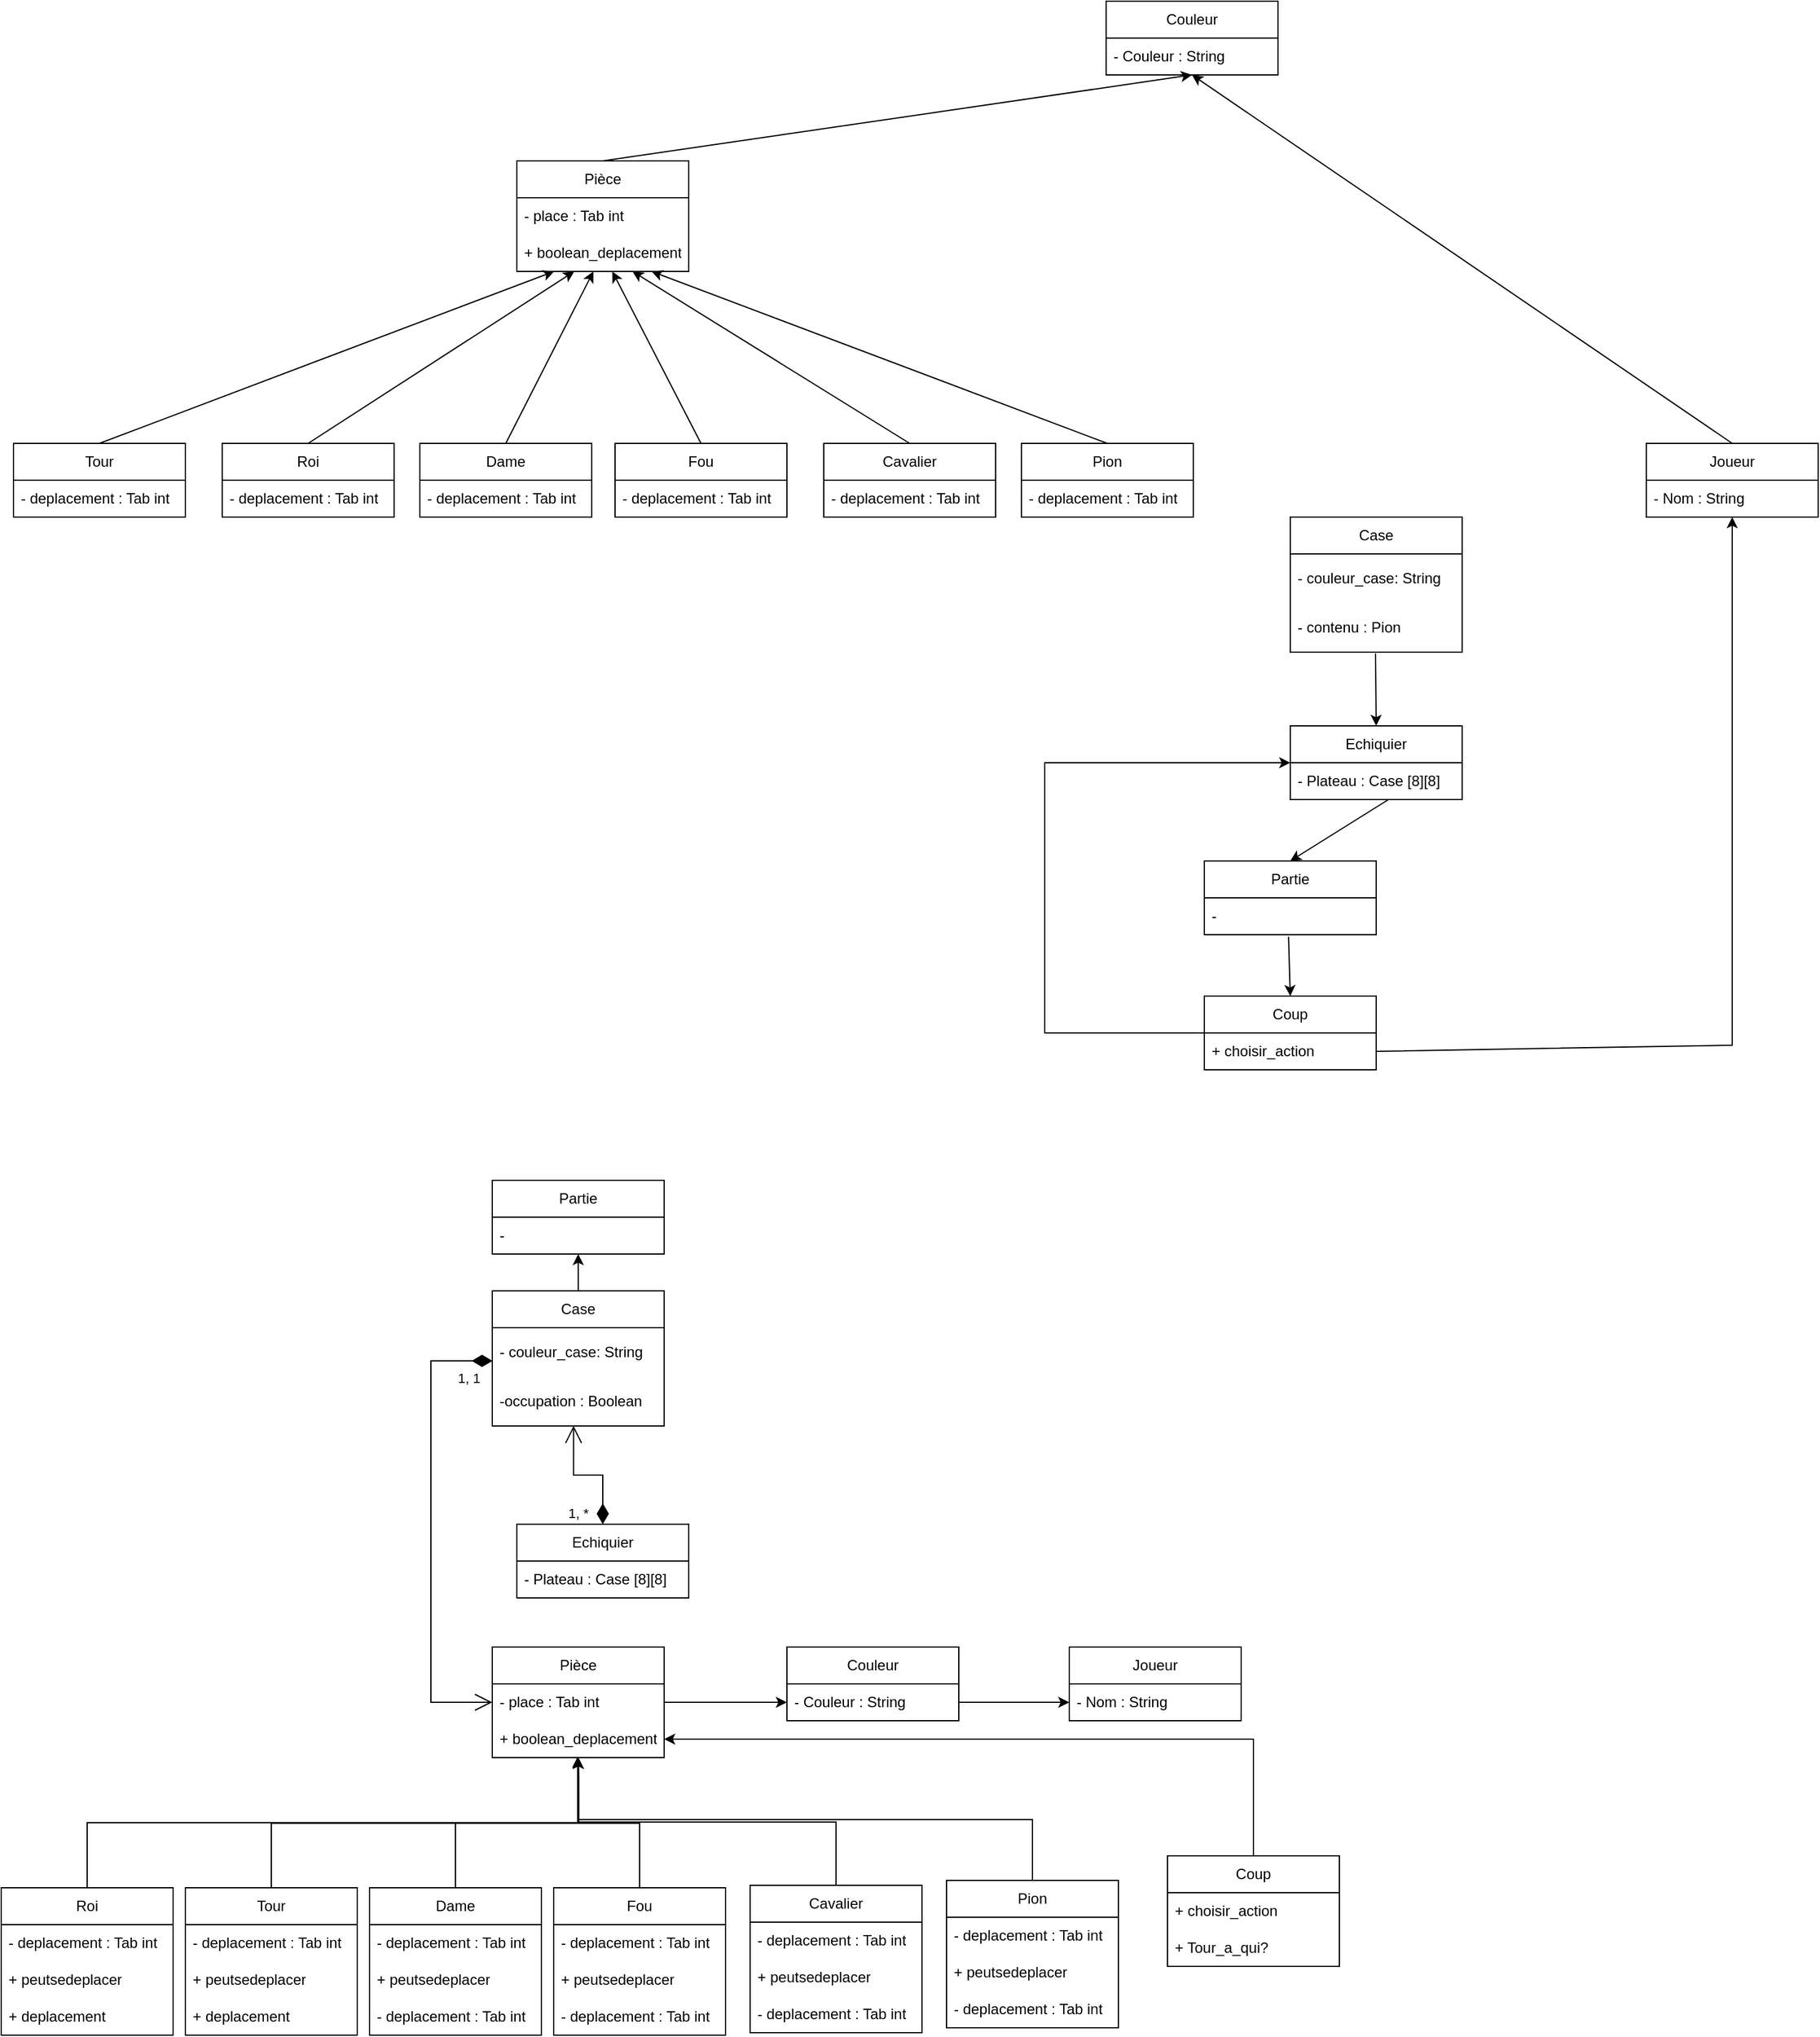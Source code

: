 <mxfile version="26.2.14">
  <diagram name="Page-1" id="sRfou3OoeG-b3gayTd13">
    <mxGraphModel dx="1147" dy="819" grid="1" gridSize="10" guides="1" tooltips="1" connect="1" arrows="1" fold="1" page="1" pageScale="1" pageWidth="827" pageHeight="1169" math="0" shadow="0">
      <root>
        <mxCell id="0" />
        <mxCell id="1" parent="0" />
        <mxCell id="uNADeWqpGI-RBYRrRzgx-1" value="Partie" style="swimlane;fontStyle=0;childLayout=stackLayout;horizontal=1;startSize=30;horizontalStack=0;resizeParent=1;resizeParentMax=0;resizeLast=0;collapsible=1;marginBottom=0;whiteSpace=wrap;html=1;" parent="1" vertex="1">
          <mxGeometry x="1010" y="800" width="140" height="60" as="geometry" />
        </mxCell>
        <mxCell id="uNADeWqpGI-RBYRrRzgx-2" value="-" style="text;strokeColor=none;fillColor=none;align=left;verticalAlign=middle;spacingLeft=4;spacingRight=4;overflow=hidden;points=[[0,0.5],[1,0.5]];portConstraint=eastwest;rotatable=0;whiteSpace=wrap;html=1;" parent="uNADeWqpGI-RBYRrRzgx-1" vertex="1">
          <mxGeometry y="30" width="140" height="30" as="geometry" />
        </mxCell>
        <mxCell id="THYFo9BnQNtCBT56ciCu-2" value="Joueur" style="swimlane;fontStyle=0;childLayout=stackLayout;horizontal=1;startSize=30;horizontalStack=0;resizeParent=1;resizeParentMax=0;resizeLast=0;collapsible=1;marginBottom=0;whiteSpace=wrap;html=1;" parent="1" vertex="1">
          <mxGeometry x="1370" y="460" width="140" height="60" as="geometry" />
        </mxCell>
        <mxCell id="THYFo9BnQNtCBT56ciCu-3" value="- Nom : String" style="text;strokeColor=none;fillColor=none;align=left;verticalAlign=middle;spacingLeft=4;spacingRight=4;overflow=hidden;points=[[0,0.5],[1,0.5]];portConstraint=eastwest;rotatable=0;whiteSpace=wrap;html=1;" parent="THYFo9BnQNtCBT56ciCu-2" vertex="1">
          <mxGeometry y="30" width="140" height="30" as="geometry" />
        </mxCell>
        <mxCell id="THYFo9BnQNtCBT56ciCu-7" value="&lt;div&gt;Echiquier&lt;/div&gt;" style="swimlane;fontStyle=0;childLayout=stackLayout;horizontal=1;startSize=30;horizontalStack=0;resizeParent=1;resizeParentMax=0;resizeLast=0;collapsible=1;marginBottom=0;whiteSpace=wrap;html=1;" parent="1" vertex="1">
          <mxGeometry x="1080" y="690" width="140" height="60" as="geometry" />
        </mxCell>
        <mxCell id="THYFo9BnQNtCBT56ciCu-8" value="- Plateau : Case [8][8]" style="text;strokeColor=none;fillColor=none;align=left;verticalAlign=middle;spacingLeft=4;spacingRight=4;overflow=hidden;points=[[0,0.5],[1,0.5]];portConstraint=eastwest;rotatable=0;whiteSpace=wrap;html=1;" parent="THYFo9BnQNtCBT56ciCu-7" vertex="1">
          <mxGeometry y="30" width="140" height="30" as="geometry" />
        </mxCell>
        <mxCell id="uNADeWqpGI-RBYRrRzgx-5" value="Couleur" style="swimlane;fontStyle=0;childLayout=stackLayout;horizontal=1;startSize=30;horizontalStack=0;resizeParent=1;resizeParentMax=0;resizeLast=0;collapsible=1;marginBottom=0;whiteSpace=wrap;html=1;" parent="1" vertex="1">
          <mxGeometry x="930" y="100" width="140" height="60" as="geometry" />
        </mxCell>
        <mxCell id="uNADeWqpGI-RBYRrRzgx-6" value="- Couleur : String" style="text;strokeColor=none;fillColor=none;align=left;verticalAlign=middle;spacingLeft=4;spacingRight=4;overflow=hidden;points=[[0,0.5],[1,0.5]];portConstraint=eastwest;rotatable=0;whiteSpace=wrap;html=1;" parent="uNADeWqpGI-RBYRrRzgx-5" vertex="1">
          <mxGeometry y="30" width="140" height="30" as="geometry" />
        </mxCell>
        <mxCell id="uNADeWqpGI-RBYRrRzgx-7" value="Pion" style="swimlane;fontStyle=0;childLayout=stackLayout;horizontal=1;startSize=30;horizontalStack=0;resizeParent=1;resizeParentMax=0;resizeLast=0;collapsible=1;marginBottom=0;whiteSpace=wrap;html=1;" parent="1" vertex="1">
          <mxGeometry x="861" y="460" width="140" height="60" as="geometry" />
        </mxCell>
        <mxCell id="uNADeWqpGI-RBYRrRzgx-8" value="- deplacement : Tab int" style="text;strokeColor=none;fillColor=none;align=left;verticalAlign=middle;spacingLeft=4;spacingRight=4;overflow=hidden;points=[[0,0.5],[1,0.5]];portConstraint=eastwest;rotatable=0;whiteSpace=wrap;html=1;" parent="uNADeWqpGI-RBYRrRzgx-7" vertex="1">
          <mxGeometry y="30" width="140" height="30" as="geometry" />
        </mxCell>
        <mxCell id="uNADeWqpGI-RBYRrRzgx-9" value="Tour" style="swimlane;fontStyle=0;childLayout=stackLayout;horizontal=1;startSize=30;horizontalStack=0;resizeParent=1;resizeParentMax=0;resizeLast=0;collapsible=1;marginBottom=0;whiteSpace=wrap;html=1;" parent="1" vertex="1">
          <mxGeometry x="40" y="460" width="140" height="60" as="geometry">
            <mxRectangle x="40" y="460" width="60" height="30" as="alternateBounds" />
          </mxGeometry>
        </mxCell>
        <mxCell id="uNADeWqpGI-RBYRrRzgx-10" value="- deplacement : Tab int" style="text;strokeColor=none;fillColor=none;align=left;verticalAlign=middle;spacingLeft=4;spacingRight=4;overflow=hidden;points=[[0,0.5],[1,0.5]];portConstraint=eastwest;rotatable=0;whiteSpace=wrap;html=1;" parent="uNADeWqpGI-RBYRrRzgx-9" vertex="1">
          <mxGeometry y="30" width="140" height="30" as="geometry" />
        </mxCell>
        <mxCell id="THYFo9BnQNtCBT56ciCu-11" value="&lt;div&gt;Coup&lt;/div&gt;" style="swimlane;fontStyle=0;childLayout=stackLayout;horizontal=1;startSize=30;horizontalStack=0;resizeParent=1;resizeParentMax=0;resizeLast=0;collapsible=1;marginBottom=0;whiteSpace=wrap;html=1;" parent="1" vertex="1">
          <mxGeometry x="1010" y="910" width="140" height="60" as="geometry" />
        </mxCell>
        <mxCell id="uNADeWqpGI-RBYRrRzgx-44" value="+ choisir_action" style="text;strokeColor=none;fillColor=none;align=left;verticalAlign=middle;spacingLeft=4;spacingRight=4;overflow=hidden;points=[[0,0.5],[1,0.5]];portConstraint=eastwest;rotatable=0;whiteSpace=wrap;html=1;" parent="THYFo9BnQNtCBT56ciCu-11" vertex="1">
          <mxGeometry y="30" width="140" height="30" as="geometry" />
        </mxCell>
        <mxCell id="uNADeWqpGI-RBYRrRzgx-13" value="Fou" style="swimlane;fontStyle=0;childLayout=stackLayout;horizontal=1;startSize=30;horizontalStack=0;resizeParent=1;resizeParentMax=0;resizeLast=0;collapsible=1;marginBottom=0;whiteSpace=wrap;html=1;" parent="1" vertex="1">
          <mxGeometry x="530" y="460" width="140" height="60" as="geometry" />
        </mxCell>
        <mxCell id="uNADeWqpGI-RBYRrRzgx-14" value="- deplacement : Tab int" style="text;strokeColor=none;fillColor=none;align=left;verticalAlign=middle;spacingLeft=4;spacingRight=4;overflow=hidden;points=[[0,0.5],[1,0.5]];portConstraint=eastwest;rotatable=0;whiteSpace=wrap;html=1;" parent="uNADeWqpGI-RBYRrRzgx-13" vertex="1">
          <mxGeometry y="30" width="140" height="30" as="geometry" />
        </mxCell>
        <mxCell id="uNADeWqpGI-RBYRrRzgx-15" value="Roi" style="swimlane;fontStyle=0;childLayout=stackLayout;horizontal=1;startSize=30;horizontalStack=0;resizeParent=1;resizeParentMax=0;resizeLast=0;collapsible=1;marginBottom=0;whiteSpace=wrap;html=1;" parent="1" vertex="1">
          <mxGeometry x="210" y="460" width="140" height="60" as="geometry" />
        </mxCell>
        <mxCell id="uNADeWqpGI-RBYRrRzgx-16" value="- deplacement : Tab int" style="text;strokeColor=none;fillColor=none;align=left;verticalAlign=middle;spacingLeft=4;spacingRight=4;overflow=hidden;points=[[0,0.5],[1,0.5]];portConstraint=eastwest;rotatable=0;whiteSpace=wrap;html=1;" parent="uNADeWqpGI-RBYRrRzgx-15" vertex="1">
          <mxGeometry y="30" width="140" height="30" as="geometry" />
        </mxCell>
        <mxCell id="uNADeWqpGI-RBYRrRzgx-17" value="Cavalier" style="swimlane;fontStyle=0;childLayout=stackLayout;horizontal=1;startSize=30;horizontalStack=0;resizeParent=1;resizeParentMax=0;resizeLast=0;collapsible=1;marginBottom=0;whiteSpace=wrap;html=1;" parent="1" vertex="1">
          <mxGeometry x="700" y="460" width="140" height="60" as="geometry" />
        </mxCell>
        <mxCell id="uNADeWqpGI-RBYRrRzgx-18" value="- deplacement : Tab int" style="text;strokeColor=none;fillColor=none;align=left;verticalAlign=middle;spacingLeft=4;spacingRight=4;overflow=hidden;points=[[0,0.5],[1,0.5]];portConstraint=eastwest;rotatable=0;whiteSpace=wrap;html=1;" parent="uNADeWqpGI-RBYRrRzgx-17" vertex="1">
          <mxGeometry y="30" width="140" height="30" as="geometry" />
        </mxCell>
        <mxCell id="uNADeWqpGI-RBYRrRzgx-19" value="Pièce" style="swimlane;fontStyle=0;childLayout=stackLayout;horizontal=1;startSize=30;horizontalStack=0;resizeParent=1;resizeParentMax=0;resizeLast=0;collapsible=1;marginBottom=0;whiteSpace=wrap;html=1;" parent="1" vertex="1">
          <mxGeometry x="450" y="230" width="140" height="90" as="geometry" />
        </mxCell>
        <mxCell id="uNADeWqpGI-RBYRrRzgx-20" value="- place : Tab int" style="text;strokeColor=none;fillColor=none;align=left;verticalAlign=middle;spacingLeft=4;spacingRight=4;overflow=hidden;points=[[0,0.5],[1,0.5]];portConstraint=eastwest;rotatable=0;whiteSpace=wrap;html=1;" parent="uNADeWqpGI-RBYRrRzgx-19" vertex="1">
          <mxGeometry y="30" width="140" height="30" as="geometry" />
        </mxCell>
        <mxCell id="uNADeWqpGI-RBYRrRzgx-37" value="+ boolean_deplacement" style="text;strokeColor=none;fillColor=none;align=left;verticalAlign=middle;spacingLeft=4;spacingRight=4;overflow=hidden;points=[[0,0.5],[1,0.5]];portConstraint=eastwest;rotatable=0;whiteSpace=wrap;html=1;" parent="uNADeWqpGI-RBYRrRzgx-19" vertex="1">
          <mxGeometry y="60" width="140" height="30" as="geometry" />
        </mxCell>
        <mxCell id="uNADeWqpGI-RBYRrRzgx-21" value="Dame" style="swimlane;fontStyle=0;childLayout=stackLayout;horizontal=1;startSize=30;horizontalStack=0;resizeParent=1;resizeParentMax=0;resizeLast=0;collapsible=1;marginBottom=0;whiteSpace=wrap;html=1;" parent="1" vertex="1">
          <mxGeometry x="371" y="460" width="140" height="60" as="geometry" />
        </mxCell>
        <mxCell id="uNADeWqpGI-RBYRrRzgx-22" value="- deplacement : Tab int" style="text;strokeColor=none;fillColor=none;align=left;verticalAlign=middle;spacingLeft=4;spacingRight=4;overflow=hidden;points=[[0,0.5],[1,0.5]];portConstraint=eastwest;rotatable=0;whiteSpace=wrap;html=1;" parent="uNADeWqpGI-RBYRrRzgx-21" vertex="1">
          <mxGeometry y="30" width="140" height="30" as="geometry" />
        </mxCell>
        <mxCell id="uNADeWqpGI-RBYRrRzgx-23" value="" style="endArrow=classic;html=1;rounded=0;exitX=0.5;exitY=0;exitDx=0;exitDy=0;" parent="1" target="uNADeWqpGI-RBYRrRzgx-37" edge="1" source="uNADeWqpGI-RBYRrRzgx-9">
          <mxGeometry width="50" height="50" relative="1" as="geometry">
            <mxPoint x="520" y="320" as="sourcePoint" />
            <mxPoint x="130" y="360" as="targetPoint" />
          </mxGeometry>
        </mxCell>
        <mxCell id="THYFo9BnQNtCBT56ciCu-18" value="" style="endArrow=classic;html=1;rounded=0;exitX=0.5;exitY=0;exitDx=0;exitDy=0;" parent="1" target="uNADeWqpGI-RBYRrRzgx-37" edge="1" source="uNADeWqpGI-RBYRrRzgx-21">
          <mxGeometry width="50" height="50" relative="1" as="geometry">
            <mxPoint x="520" y="320" as="sourcePoint" />
            <mxPoint x="460" y="340" as="targetPoint" />
          </mxGeometry>
        </mxCell>
        <mxCell id="uNADeWqpGI-RBYRrRzgx-24" value="" style="endArrow=classic;html=1;rounded=0;exitX=0.5;exitY=0;exitDx=0;exitDy=0;" parent="1" target="uNADeWqpGI-RBYRrRzgx-37" edge="1" source="uNADeWqpGI-RBYRrRzgx-15">
          <mxGeometry width="50" height="50" relative="1" as="geometry">
            <mxPoint x="520" y="320" as="sourcePoint" />
            <mxPoint x="370" y="340" as="targetPoint" />
          </mxGeometry>
        </mxCell>
        <mxCell id="uNADeWqpGI-RBYRrRzgx-25" value="" style="endArrow=classic;html=1;rounded=0;exitX=0.5;exitY=0;exitDx=0;exitDy=0;" parent="1" target="uNADeWqpGI-RBYRrRzgx-37" edge="1" source="uNADeWqpGI-RBYRrRzgx-7">
          <mxGeometry width="50" height="50" relative="1" as="geometry">
            <mxPoint x="900" y="390" as="sourcePoint" />
            <mxPoint x="800" y="380" as="targetPoint" />
          </mxGeometry>
        </mxCell>
        <mxCell id="THYFo9BnQNtCBT56ciCu-19" value="" style="endArrow=classic;html=1;rounded=0;exitX=0.5;exitY=0;exitDx=0;exitDy=0;" parent="1" target="uNADeWqpGI-RBYRrRzgx-37" edge="1" source="uNADeWqpGI-RBYRrRzgx-13">
          <mxGeometry width="50" height="50" relative="1" as="geometry">
            <mxPoint x="530" y="420" as="sourcePoint" />
            <mxPoint x="540" y="380" as="targetPoint" />
          </mxGeometry>
        </mxCell>
        <mxCell id="uNADeWqpGI-RBYRrRzgx-26" value="" style="endArrow=classic;html=1;rounded=0;exitX=0.5;exitY=0;exitDx=0;exitDy=0;" parent="1" target="uNADeWqpGI-RBYRrRzgx-37" edge="1" source="uNADeWqpGI-RBYRrRzgx-17">
          <mxGeometry width="50" height="50" relative="1" as="geometry">
            <mxPoint x="650" y="420" as="sourcePoint" />
            <mxPoint x="640" y="380" as="targetPoint" />
          </mxGeometry>
        </mxCell>
        <mxCell id="uNADeWqpGI-RBYRrRzgx-28" value="" style="endArrow=classic;html=1;rounded=0;exitX=0.5;exitY=0;exitDx=0;exitDy=0;entryX=0.5;entryY=1;entryDx=0;entryDy=0;" parent="1" target="uNADeWqpGI-RBYRrRzgx-5" edge="1" source="uNADeWqpGI-RBYRrRzgx-19">
          <mxGeometry width="50" height="50" relative="1" as="geometry">
            <mxPoint x="1000" y="160" as="sourcePoint" />
            <mxPoint x="690" y="140" as="targetPoint" />
          </mxGeometry>
        </mxCell>
        <mxCell id="uNADeWqpGI-RBYRrRzgx-29" value="" style="endArrow=classic;html=1;rounded=0;exitX=0.5;exitY=0;exitDx=0;exitDy=0;" parent="1" edge="1" source="THYFo9BnQNtCBT56ciCu-2">
          <mxGeometry width="50" height="50" relative="1" as="geometry">
            <mxPoint x="1000" y="280" as="sourcePoint" />
            <mxPoint x="1000" y="160" as="targetPoint" />
          </mxGeometry>
        </mxCell>
        <mxCell id="uNADeWqpGI-RBYRrRzgx-30" value="Case" style="swimlane;fontStyle=0;childLayout=stackLayout;horizontal=1;startSize=30;horizontalStack=0;resizeParent=1;resizeParentMax=0;resizeLast=0;collapsible=1;marginBottom=0;whiteSpace=wrap;html=1;" parent="1" vertex="1">
          <mxGeometry x="1080" y="520" width="140" height="110" as="geometry" />
        </mxCell>
        <mxCell id="uNADeWqpGI-RBYRrRzgx-31" value="- couleur_case: String" style="text;strokeColor=none;fillColor=none;align=left;verticalAlign=middle;spacingLeft=4;spacingRight=4;overflow=hidden;points=[[0,0.5],[1,0.5]];portConstraint=eastwest;rotatable=0;whiteSpace=wrap;html=1;" parent="uNADeWqpGI-RBYRrRzgx-30" vertex="1">
          <mxGeometry y="30" width="140" height="40" as="geometry" />
        </mxCell>
        <mxCell id="uNADeWqpGI-RBYRrRzgx-34" value="- contenu : Pion" style="text;strokeColor=none;fillColor=none;align=left;verticalAlign=middle;spacingLeft=4;spacingRight=4;overflow=hidden;points=[[0,0.5],[1,0.5]];portConstraint=eastwest;rotatable=0;whiteSpace=wrap;html=1;" parent="uNADeWqpGI-RBYRrRzgx-30" vertex="1">
          <mxGeometry y="70" width="140" height="40" as="geometry" />
        </mxCell>
        <mxCell id="uNADeWqpGI-RBYRrRzgx-35" value="" style="endArrow=classic;html=1;rounded=0;entryX=0.5;entryY=0;entryDx=0;entryDy=0;exitX=0.496;exitY=1.029;exitDx=0;exitDy=0;exitPerimeter=0;" parent="1" source="uNADeWqpGI-RBYRrRzgx-34" target="THYFo9BnQNtCBT56ciCu-7" edge="1">
          <mxGeometry width="50" height="50" relative="1" as="geometry">
            <mxPoint x="970" y="500" as="sourcePoint" />
            <mxPoint x="1020" y="450" as="targetPoint" />
          </mxGeometry>
        </mxCell>
        <mxCell id="uNADeWqpGI-RBYRrRzgx-38" value="" style="endArrow=classic;html=1;rounded=0;entryX=0.5;entryY=0;entryDx=0;entryDy=0;" parent="1" target="uNADeWqpGI-RBYRrRzgx-1" edge="1">
          <mxGeometry width="50" height="50" relative="1" as="geometry">
            <mxPoint x="1160" y="750" as="sourcePoint" />
            <mxPoint x="1000" y="800" as="targetPoint" />
          </mxGeometry>
        </mxCell>
        <mxCell id="uNADeWqpGI-RBYRrRzgx-39" value="" style="endArrow=classic;html=1;rounded=0;entryX=0.5;entryY=0;entryDx=0;entryDy=0;exitX=0.49;exitY=1.056;exitDx=0;exitDy=0;exitPerimeter=0;" parent="1" source="uNADeWqpGI-RBYRrRzgx-2" target="THYFo9BnQNtCBT56ciCu-11" edge="1">
          <mxGeometry width="50" height="50" relative="1" as="geometry">
            <mxPoint x="960" y="880" as="sourcePoint" />
            <mxPoint x="690" y="870" as="targetPoint" />
          </mxGeometry>
        </mxCell>
        <mxCell id="uNADeWqpGI-RBYRrRzgx-40" value="" style="endArrow=classic;html=1;rounded=0;exitX=1;exitY=0.5;exitDx=0;exitDy=0;" parent="1" target="THYFo9BnQNtCBT56ciCu-3" edge="1" source="uNADeWqpGI-RBYRrRzgx-44">
          <mxGeometry width="50" height="50" relative="1" as="geometry">
            <mxPoint x="1440" y="520" as="sourcePoint" />
            <mxPoint x="1550" y="820" as="targetPoint" />
            <Array as="points">
              <mxPoint x="1440" y="950" />
            </Array>
          </mxGeometry>
        </mxCell>
        <mxCell id="uNADeWqpGI-RBYRrRzgx-42" value="" style="endArrow=classic;html=1;rounded=0;entryX=0;entryY=0.5;entryDx=0;entryDy=0;exitX=0;exitY=0.5;exitDx=0;exitDy=0;" parent="1" source="THYFo9BnQNtCBT56ciCu-11" target="THYFo9BnQNtCBT56ciCu-7" edge="1">
          <mxGeometry width="50" height="50" relative="1" as="geometry">
            <mxPoint x="820" y="640" as="sourcePoint" />
            <mxPoint x="870" y="590" as="targetPoint" />
            <Array as="points">
              <mxPoint x="880" y="940" />
              <mxPoint x="880" y="720" />
            </Array>
          </mxGeometry>
        </mxCell>
        <mxCell id="uNADeWqpGI-RBYRrRzgx-45" value="Partie" style="swimlane;fontStyle=0;childLayout=stackLayout;horizontal=1;startSize=30;horizontalStack=0;resizeParent=1;resizeParentMax=0;resizeLast=0;collapsible=1;marginBottom=0;whiteSpace=wrap;html=1;" parent="1" vertex="1">
          <mxGeometry x="430" y="1060" width="140" height="60" as="geometry">
            <mxRectangle x="430" y="1090" width="70" height="30" as="alternateBounds" />
          </mxGeometry>
        </mxCell>
        <mxCell id="uNADeWqpGI-RBYRrRzgx-46" value="-" style="text;strokeColor=none;fillColor=none;align=left;verticalAlign=middle;spacingLeft=4;spacingRight=4;overflow=hidden;points=[[0,0.5],[1,0.5]];portConstraint=eastwest;rotatable=0;whiteSpace=wrap;html=1;" parent="uNADeWqpGI-RBYRrRzgx-45" vertex="1">
          <mxGeometry y="30" width="140" height="30" as="geometry" />
        </mxCell>
        <mxCell id="CUG4OZb4yTPgz_jlSPcF-22" style="edgeStyle=orthogonalEdgeStyle;rounded=0;orthogonalLoop=1;jettySize=auto;html=1;exitX=1;exitY=0.5;exitDx=0;exitDy=0;entryX=0;entryY=0.5;entryDx=0;entryDy=0;" edge="1" parent="1" source="uNADeWqpGI-RBYRrRzgx-52" target="uNADeWqpGI-RBYRrRzgx-48">
          <mxGeometry relative="1" as="geometry">
            <mxPoint x="860" y="1380" as="targetPoint" />
          </mxGeometry>
        </mxCell>
        <mxCell id="uNADeWqpGI-RBYRrRzgx-47" value="Joueur" style="swimlane;fontStyle=0;childLayout=stackLayout;horizontal=1;startSize=30;horizontalStack=0;resizeParent=1;resizeParentMax=0;resizeLast=0;collapsible=1;marginBottom=0;whiteSpace=wrap;html=1;" parent="1" vertex="1">
          <mxGeometry x="900" y="1440" width="140" height="60" as="geometry">
            <mxRectangle x="710" y="1530" width="80" height="30" as="alternateBounds" />
          </mxGeometry>
        </mxCell>
        <mxCell id="uNADeWqpGI-RBYRrRzgx-48" value="- Nom : String" style="text;strokeColor=none;fillColor=none;align=left;verticalAlign=middle;spacingLeft=4;spacingRight=4;overflow=hidden;points=[[0,0.5],[1,0.5]];portConstraint=eastwest;rotatable=0;whiteSpace=wrap;html=1;" parent="uNADeWqpGI-RBYRrRzgx-47" vertex="1">
          <mxGeometry y="30" width="140" height="30" as="geometry" />
        </mxCell>
        <mxCell id="uNADeWqpGI-RBYRrRzgx-49" value="&lt;div&gt;Echiquier&lt;/div&gt;" style="swimlane;fontStyle=0;childLayout=stackLayout;horizontal=1;startSize=30;horizontalStack=0;resizeParent=1;resizeParentMax=0;resizeLast=0;collapsible=1;marginBottom=0;whiteSpace=wrap;html=1;" parent="1" vertex="1">
          <mxGeometry x="450" y="1340" width="140" height="60" as="geometry">
            <mxRectangle x="430" y="1340" width="90" height="30" as="alternateBounds" />
          </mxGeometry>
        </mxCell>
        <mxCell id="uNADeWqpGI-RBYRrRzgx-50" value="- Plateau : Case [8][8]" style="text;strokeColor=none;fillColor=none;align=left;verticalAlign=middle;spacingLeft=4;spacingRight=4;overflow=hidden;points=[[0,0.5],[1,0.5]];portConstraint=eastwest;rotatable=0;whiteSpace=wrap;html=1;" parent="uNADeWqpGI-RBYRrRzgx-49" vertex="1">
          <mxGeometry y="30" width="140" height="30" as="geometry" />
        </mxCell>
        <mxCell id="uNADeWqpGI-RBYRrRzgx-51" value="Couleur" style="swimlane;fontStyle=0;childLayout=stackLayout;horizontal=1;startSize=30;horizontalStack=0;resizeParent=1;resizeParentMax=0;resizeLast=0;collapsible=1;marginBottom=0;whiteSpace=wrap;html=1;" parent="1" vertex="1">
          <mxGeometry x="670" y="1440" width="140" height="60" as="geometry">
            <mxRectangle x="710" y="1430" width="80" height="30" as="alternateBounds" />
          </mxGeometry>
        </mxCell>
        <mxCell id="uNADeWqpGI-RBYRrRzgx-52" value="- Couleur : String" style="text;strokeColor=none;fillColor=none;align=left;verticalAlign=middle;spacingLeft=4;spacingRight=4;overflow=hidden;points=[[0,0.5],[1,0.5]];portConstraint=eastwest;rotatable=0;whiteSpace=wrap;html=1;" parent="uNADeWqpGI-RBYRrRzgx-51" vertex="1">
          <mxGeometry y="30" width="140" height="30" as="geometry" />
        </mxCell>
        <mxCell id="CUG4OZb4yTPgz_jlSPcF-17" style="edgeStyle=orthogonalEdgeStyle;rounded=0;orthogonalLoop=1;jettySize=auto;html=1;exitX=0.5;exitY=0;exitDx=0;exitDy=0;" edge="1" parent="1" source="uNADeWqpGI-RBYRrRzgx-53">
          <mxGeometry relative="1" as="geometry">
            <mxPoint x="500" y="1530" as="targetPoint" />
          </mxGeometry>
        </mxCell>
        <mxCell id="uNADeWqpGI-RBYRrRzgx-53" value="Pion" style="swimlane;fontStyle=0;childLayout=stackLayout;horizontal=1;startSize=30;horizontalStack=0;resizeParent=1;resizeParentMax=0;resizeLast=0;collapsible=1;marginBottom=0;whiteSpace=wrap;html=1;" parent="1" vertex="1">
          <mxGeometry x="800" y="1630" width="140" height="120" as="geometry" />
        </mxCell>
        <mxCell id="uNADeWqpGI-RBYRrRzgx-54" value="- deplacement : Tab int" style="text;strokeColor=none;fillColor=none;align=left;verticalAlign=middle;spacingLeft=4;spacingRight=4;overflow=hidden;points=[[0,0.5],[1,0.5]];portConstraint=eastwest;rotatable=0;whiteSpace=wrap;html=1;" parent="uNADeWqpGI-RBYRrRzgx-53" vertex="1">
          <mxGeometry y="30" width="140" height="30" as="geometry" />
        </mxCell>
        <mxCell id="THYFo9BnQNtCBT56ciCu-38" value="+ peutsedeplacer" style="text;strokeColor=none;fillColor=none;align=left;verticalAlign=middle;spacingLeft=4;spacingRight=4;overflow=hidden;points=[[0,0.5],[1,0.5]];portConstraint=eastwest;rotatable=0;whiteSpace=wrap;html=1;" parent="uNADeWqpGI-RBYRrRzgx-53" vertex="1">
          <mxGeometry y="60" width="140" height="30" as="geometry" />
        </mxCell>
        <mxCell id="THYFo9BnQNtCBT56ciCu-46" value="- deplacement : Tab int" style="text;strokeColor=none;fillColor=none;align=left;verticalAlign=middle;spacingLeft=4;spacingRight=4;overflow=hidden;points=[[0,0.5],[1,0.5]];portConstraint=eastwest;rotatable=0;whiteSpace=wrap;html=1;" parent="uNADeWqpGI-RBYRrRzgx-53" vertex="1">
          <mxGeometry y="90" width="140" height="30" as="geometry" />
        </mxCell>
        <mxCell id="CUG4OZb4yTPgz_jlSPcF-23" style="edgeStyle=orthogonalEdgeStyle;rounded=0;orthogonalLoop=1;jettySize=auto;html=1;exitX=0.5;exitY=0;exitDx=0;exitDy=0;entryX=1;entryY=0.5;entryDx=0;entryDy=0;" edge="1" parent="1" source="uNADeWqpGI-RBYRrRzgx-57" target="uNADeWqpGI-RBYRrRzgx-67">
          <mxGeometry relative="1" as="geometry" />
        </mxCell>
        <mxCell id="uNADeWqpGI-RBYRrRzgx-57" value="&lt;div&gt;Coup&lt;/div&gt;" style="swimlane;fontStyle=0;childLayout=stackLayout;horizontal=1;startSize=30;horizontalStack=0;resizeParent=1;resizeParentMax=0;resizeLast=0;collapsible=1;marginBottom=0;whiteSpace=wrap;html=1;" parent="1" vertex="1">
          <mxGeometry x="980" y="1610" width="140" height="90" as="geometry">
            <mxRectangle x="430" y="1530" width="70" height="30" as="alternateBounds" />
          </mxGeometry>
        </mxCell>
        <mxCell id="uNADeWqpGI-RBYRrRzgx-58" value="+ choisir_action" style="text;strokeColor=none;fillColor=none;align=left;verticalAlign=middle;spacingLeft=4;spacingRight=4;overflow=hidden;points=[[0,0.5],[1,0.5]];portConstraint=eastwest;rotatable=0;whiteSpace=wrap;html=1;" parent="uNADeWqpGI-RBYRrRzgx-57" vertex="1">
          <mxGeometry y="30" width="140" height="30" as="geometry" />
        </mxCell>
        <mxCell id="uNADeWqpGI-RBYRrRzgx-105" value="+ Tour_a_qui?" style="text;strokeColor=none;fillColor=none;align=left;verticalAlign=middle;spacingLeft=4;spacingRight=4;overflow=hidden;points=[[0,0.5],[1,0.5]];portConstraint=eastwest;rotatable=0;whiteSpace=wrap;html=1;" parent="uNADeWqpGI-RBYRrRzgx-57" vertex="1">
          <mxGeometry y="60" width="140" height="30" as="geometry" />
        </mxCell>
        <mxCell id="CUG4OZb4yTPgz_jlSPcF-15" style="edgeStyle=orthogonalEdgeStyle;rounded=0;orthogonalLoop=1;jettySize=auto;html=1;exitX=0.5;exitY=0;exitDx=0;exitDy=0;" edge="1" parent="1" source="uNADeWqpGI-RBYRrRzgx-59">
          <mxGeometry relative="1" as="geometry">
            <mxPoint x="500" y="1530" as="targetPoint" />
          </mxGeometry>
        </mxCell>
        <mxCell id="uNADeWqpGI-RBYRrRzgx-59" value="Fou" style="swimlane;fontStyle=0;childLayout=stackLayout;horizontal=1;startSize=30;horizontalStack=0;resizeParent=1;resizeParentMax=0;resizeLast=0;collapsible=1;marginBottom=0;whiteSpace=wrap;html=1;" parent="1" vertex="1">
          <mxGeometry x="480" y="1636" width="140" height="120" as="geometry">
            <mxRectangle x="450" y="1790" width="60" height="30" as="alternateBounds" />
          </mxGeometry>
        </mxCell>
        <mxCell id="uNADeWqpGI-RBYRrRzgx-60" value="- deplacement : Tab int" style="text;strokeColor=none;fillColor=none;align=left;verticalAlign=middle;spacingLeft=4;spacingRight=4;overflow=hidden;points=[[0,0.5],[1,0.5]];portConstraint=eastwest;rotatable=0;whiteSpace=wrap;html=1;" parent="uNADeWqpGI-RBYRrRzgx-59" vertex="1">
          <mxGeometry y="30" width="140" height="30" as="geometry" />
        </mxCell>
        <mxCell id="THYFo9BnQNtCBT56ciCu-36" value="+ peutsedeplacer" style="text;strokeColor=none;fillColor=none;align=left;verticalAlign=middle;spacingLeft=4;spacingRight=4;overflow=hidden;points=[[0,0.5],[1,0.5]];portConstraint=eastwest;rotatable=0;whiteSpace=wrap;html=1;" parent="uNADeWqpGI-RBYRrRzgx-59" vertex="1">
          <mxGeometry y="60" width="140" height="30" as="geometry" />
        </mxCell>
        <mxCell id="THYFo9BnQNtCBT56ciCu-44" value="- deplacement : Tab int" style="text;strokeColor=none;fillColor=none;align=left;verticalAlign=middle;spacingLeft=4;spacingRight=4;overflow=hidden;points=[[0,0.5],[1,0.5]];portConstraint=eastwest;rotatable=0;whiteSpace=wrap;html=1;" parent="uNADeWqpGI-RBYRrRzgx-59" vertex="1">
          <mxGeometry y="90" width="140" height="30" as="geometry" />
        </mxCell>
        <mxCell id="CUG4OZb4yTPgz_jlSPcF-18" style="edgeStyle=orthogonalEdgeStyle;rounded=0;orthogonalLoop=1;jettySize=auto;html=1;exitX=0.5;exitY=0;exitDx=0;exitDy=0;" edge="1" parent="1" source="uNADeWqpGI-RBYRrRzgx-61">
          <mxGeometry relative="1" as="geometry">
            <mxPoint x="500" y="1530" as="targetPoint" />
          </mxGeometry>
        </mxCell>
        <mxCell id="uNADeWqpGI-RBYRrRzgx-61" value="Tour" style="swimlane;fontStyle=0;childLayout=stackLayout;horizontal=1;startSize=30;horizontalStack=0;resizeParent=1;resizeParentMax=0;resizeLast=0;collapsible=1;marginBottom=0;whiteSpace=wrap;html=1;" parent="1" vertex="1">
          <mxGeometry x="180" y="1636" width="140" height="120" as="geometry" />
        </mxCell>
        <mxCell id="uNADeWqpGI-RBYRrRzgx-62" value="- deplacement : Tab int" style="text;strokeColor=none;fillColor=none;align=left;verticalAlign=middle;spacingLeft=4;spacingRight=4;overflow=hidden;points=[[0,0.5],[1,0.5]];portConstraint=eastwest;rotatable=0;whiteSpace=wrap;html=1;" parent="uNADeWqpGI-RBYRrRzgx-61" vertex="1">
          <mxGeometry y="30" width="140" height="30" as="geometry" />
        </mxCell>
        <mxCell id="THYFo9BnQNtCBT56ciCu-34" value="+ peutsedeplacer" style="text;strokeColor=none;fillColor=none;align=left;verticalAlign=middle;spacingLeft=4;spacingRight=4;overflow=hidden;points=[[0,0.5],[1,0.5]];portConstraint=eastwest;rotatable=0;whiteSpace=wrap;html=1;" parent="uNADeWqpGI-RBYRrRzgx-61" vertex="1">
          <mxGeometry y="60" width="140" height="30" as="geometry" />
        </mxCell>
        <mxCell id="uNADeWqpGI-RBYRrRzgx-101" value="+ deplacement" style="text;strokeColor=none;fillColor=none;align=left;verticalAlign=middle;spacingLeft=4;spacingRight=4;overflow=hidden;points=[[0,0.5],[1,0.5]];portConstraint=eastwest;rotatable=0;whiteSpace=wrap;html=1;" parent="uNADeWqpGI-RBYRrRzgx-61" vertex="1">
          <mxGeometry y="90" width="140" height="30" as="geometry" />
        </mxCell>
        <mxCell id="uNADeWqpGI-RBYRrRzgx-65" value="Pièce" style="swimlane;fontStyle=0;childLayout=stackLayout;horizontal=1;startSize=30;horizontalStack=0;resizeParent=1;resizeParentMax=0;resizeLast=0;collapsible=1;marginBottom=0;whiteSpace=wrap;html=1;" parent="1" vertex="1">
          <mxGeometry x="430" y="1440" width="140" height="90" as="geometry">
            <mxRectangle x="430" y="1420" width="70" height="30" as="alternateBounds" />
          </mxGeometry>
        </mxCell>
        <mxCell id="uNADeWqpGI-RBYRrRzgx-66" value="- place : Tab int" style="text;strokeColor=none;fillColor=none;align=left;verticalAlign=middle;spacingLeft=4;spacingRight=4;overflow=hidden;points=[[0,0.5],[1,0.5]];portConstraint=eastwest;rotatable=0;whiteSpace=wrap;html=1;" parent="uNADeWqpGI-RBYRrRzgx-65" vertex="1">
          <mxGeometry y="30" width="140" height="30" as="geometry" />
        </mxCell>
        <mxCell id="uNADeWqpGI-RBYRrRzgx-67" value="+ boolean_deplacement" style="text;strokeColor=none;fillColor=none;align=left;verticalAlign=middle;spacingLeft=4;spacingRight=4;overflow=hidden;points=[[0,0.5],[1,0.5]];portConstraint=eastwest;rotatable=0;whiteSpace=wrap;html=1;" parent="uNADeWqpGI-RBYRrRzgx-65" vertex="1">
          <mxGeometry y="60" width="140" height="30" as="geometry" />
        </mxCell>
        <mxCell id="CUG4OZb4yTPgz_jlSPcF-14" style="edgeStyle=orthogonalEdgeStyle;rounded=0;orthogonalLoop=1;jettySize=auto;html=1;exitX=0.5;exitY=0;exitDx=0;exitDy=0;" edge="1" parent="1" source="uNADeWqpGI-RBYRrRzgx-68">
          <mxGeometry relative="1" as="geometry">
            <mxPoint x="500" y="1530" as="targetPoint" />
          </mxGeometry>
        </mxCell>
        <mxCell id="uNADeWqpGI-RBYRrRzgx-68" value="Dame" style="swimlane;fontStyle=0;childLayout=stackLayout;horizontal=1;startSize=30;horizontalStack=0;resizeParent=1;resizeParentMax=0;resizeLast=0;collapsible=1;marginBottom=0;whiteSpace=wrap;html=1;" parent="1" vertex="1">
          <mxGeometry x="330" y="1636" width="140" height="120" as="geometry" />
        </mxCell>
        <mxCell id="uNADeWqpGI-RBYRrRzgx-69" value="- deplacement : Tab int" style="text;strokeColor=none;fillColor=none;align=left;verticalAlign=middle;spacingLeft=4;spacingRight=4;overflow=hidden;points=[[0,0.5],[1,0.5]];portConstraint=eastwest;rotatable=0;whiteSpace=wrap;html=1;" parent="uNADeWqpGI-RBYRrRzgx-68" vertex="1">
          <mxGeometry y="30" width="140" height="30" as="geometry" />
        </mxCell>
        <mxCell id="THYFo9BnQNtCBT56ciCu-35" value="+ peutsedeplacer" style="text;strokeColor=none;fillColor=none;align=left;verticalAlign=middle;spacingLeft=4;spacingRight=4;overflow=hidden;points=[[0,0.5],[1,0.5]];portConstraint=eastwest;rotatable=0;whiteSpace=wrap;html=1;" parent="uNADeWqpGI-RBYRrRzgx-68" vertex="1">
          <mxGeometry y="60" width="140" height="30" as="geometry" />
        </mxCell>
        <mxCell id="THYFo9BnQNtCBT56ciCu-43" value="- deplacement : Tab int" style="text;strokeColor=none;fillColor=none;align=left;verticalAlign=middle;spacingLeft=4;spacingRight=4;overflow=hidden;points=[[0,0.5],[1,0.5]];portConstraint=eastwest;rotatable=0;whiteSpace=wrap;html=1;" parent="uNADeWqpGI-RBYRrRzgx-68" vertex="1">
          <mxGeometry y="90" width="140" height="30" as="geometry" />
        </mxCell>
        <mxCell id="uNADeWqpGI-RBYRrRzgx-76" value="" style="endArrow=classic;html=1;rounded=0;exitX=1;exitY=0.5;exitDx=0;exitDy=0;entryX=0;entryY=0.5;entryDx=0;entryDy=0;" parent="1" source="uNADeWqpGI-RBYRrRzgx-66" target="uNADeWqpGI-RBYRrRzgx-52" edge="1">
          <mxGeometry width="50" height="50" relative="1" as="geometry">
            <mxPoint x="690" y="1460" as="sourcePoint" />
            <mxPoint x="660" y="1540" as="targetPoint" />
          </mxGeometry>
        </mxCell>
        <mxCell id="uNADeWqpGI-RBYRrRzgx-88" value="" style="endArrow=classic;html=1;rounded=0;exitX=0.5;exitY=0;exitDx=0;exitDy=0;" parent="1" source="THYFo9BnQNtCBT56ciCu-29" target="uNADeWqpGI-RBYRrRzgx-46" edge="1">
          <mxGeometry width="50" height="50" relative="1" as="geometry">
            <mxPoint x="530" y="1140" as="sourcePoint" />
            <mxPoint x="500" y="1240" as="targetPoint" />
          </mxGeometry>
        </mxCell>
        <mxCell id="THYFo9BnQNtCBT56ciCu-29" value="Case" style="swimlane;fontStyle=0;childLayout=stackLayout;horizontal=1;startSize=30;horizontalStack=0;resizeParent=1;resizeParentMax=0;resizeLast=0;collapsible=1;marginBottom=0;whiteSpace=wrap;html=1;" parent="1" vertex="1">
          <mxGeometry x="430" y="1150" width="140" height="110" as="geometry">
            <mxRectangle x="430" y="1180" width="70" height="30" as="alternateBounds" />
          </mxGeometry>
        </mxCell>
        <mxCell id="THYFo9BnQNtCBT56ciCu-30" value="- couleur_case: String" style="text;strokeColor=none;fillColor=none;align=left;verticalAlign=middle;spacingLeft=4;spacingRight=4;overflow=hidden;points=[[0,0.5],[1,0.5]];portConstraint=eastwest;rotatable=0;whiteSpace=wrap;html=1;" parent="THYFo9BnQNtCBT56ciCu-29" vertex="1">
          <mxGeometry y="30" width="140" height="40" as="geometry" />
        </mxCell>
        <mxCell id="uNADeWqpGI-RBYRrRzgx-103" value="-occupation : Boolean" style="text;strokeColor=none;fillColor=none;align=left;verticalAlign=middle;spacingLeft=4;spacingRight=4;overflow=hidden;points=[[0,0.5],[1,0.5]];portConstraint=eastwest;rotatable=0;whiteSpace=wrap;html=1;" parent="THYFo9BnQNtCBT56ciCu-29" vertex="1">
          <mxGeometry y="70" width="140" height="40" as="geometry" />
        </mxCell>
        <mxCell id="CUG4OZb4yTPgz_jlSPcF-16" style="edgeStyle=orthogonalEdgeStyle;rounded=0;orthogonalLoop=1;jettySize=auto;html=1;exitX=0.5;exitY=0;exitDx=0;exitDy=0;" edge="1" parent="1" source="uNADeWqpGI-RBYRrRzgx-63">
          <mxGeometry relative="1" as="geometry">
            <mxPoint x="500" y="1530" as="targetPoint" />
          </mxGeometry>
        </mxCell>
        <mxCell id="uNADeWqpGI-RBYRrRzgx-63" value="Cavalier" style="swimlane;fontStyle=0;childLayout=stackLayout;horizontal=1;startSize=30;horizontalStack=0;resizeParent=1;resizeParentMax=0;resizeLast=0;collapsible=1;marginBottom=0;whiteSpace=wrap;html=1;" parent="1" vertex="1">
          <mxGeometry x="640" y="1634" width="140" height="120" as="geometry" />
        </mxCell>
        <mxCell id="uNADeWqpGI-RBYRrRzgx-64" value="- deplacement : Tab int" style="text;strokeColor=none;fillColor=none;align=left;verticalAlign=middle;spacingLeft=4;spacingRight=4;overflow=hidden;points=[[0,0.5],[1,0.5]];portConstraint=eastwest;rotatable=0;whiteSpace=wrap;html=1;" parent="uNADeWqpGI-RBYRrRzgx-63" vertex="1">
          <mxGeometry y="30" width="140" height="30" as="geometry" />
        </mxCell>
        <mxCell id="THYFo9BnQNtCBT56ciCu-37" value="+ peutsedeplacer" style="text;strokeColor=none;fillColor=none;align=left;verticalAlign=middle;spacingLeft=4;spacingRight=4;overflow=hidden;points=[[0,0.5],[1,0.5]];portConstraint=eastwest;rotatable=0;whiteSpace=wrap;html=1;" parent="uNADeWqpGI-RBYRrRzgx-63" vertex="1">
          <mxGeometry y="60" width="140" height="30" as="geometry" />
        </mxCell>
        <mxCell id="THYFo9BnQNtCBT56ciCu-45" value="- deplacement : Tab int" style="text;strokeColor=none;fillColor=none;align=left;verticalAlign=middle;spacingLeft=4;spacingRight=4;overflow=hidden;points=[[0,0.5],[1,0.5]];portConstraint=eastwest;rotatable=0;whiteSpace=wrap;html=1;" parent="uNADeWqpGI-RBYRrRzgx-63" vertex="1">
          <mxGeometry y="90" width="140" height="30" as="geometry" />
        </mxCell>
        <mxCell id="CUG4OZb4yTPgz_jlSPcF-11" style="edgeStyle=orthogonalEdgeStyle;rounded=0;orthogonalLoop=1;jettySize=auto;html=1;exitX=0.5;exitY=0;exitDx=0;exitDy=0;entryX=0.497;entryY=0.972;entryDx=0;entryDy=0;entryPerimeter=0;" edge="1" parent="1" source="uNADeWqpGI-RBYRrRzgx-98" target="uNADeWqpGI-RBYRrRzgx-67">
          <mxGeometry relative="1" as="geometry">
            <mxPoint x="500" y="1540" as="targetPoint" />
          </mxGeometry>
        </mxCell>
        <mxCell id="uNADeWqpGI-RBYRrRzgx-98" value="Roi" style="swimlane;fontStyle=0;childLayout=stackLayout;horizontal=1;startSize=30;horizontalStack=0;resizeParent=1;resizeParentMax=0;resizeLast=0;collapsible=1;marginBottom=0;whiteSpace=wrap;html=1;" parent="1" vertex="1">
          <mxGeometry x="30" y="1636" width="140" height="120" as="geometry">
            <mxRectangle x="200" y="1660" width="60" height="30" as="alternateBounds" />
          </mxGeometry>
        </mxCell>
        <mxCell id="uNADeWqpGI-RBYRrRzgx-99" value="- deplacement : Tab int" style="text;strokeColor=none;fillColor=none;align=left;verticalAlign=middle;spacingLeft=4;spacingRight=4;overflow=hidden;points=[[0,0.5],[1,0.5]];portConstraint=eastwest;rotatable=0;whiteSpace=wrap;html=1;" parent="uNADeWqpGI-RBYRrRzgx-98" vertex="1">
          <mxGeometry y="30" width="140" height="30" as="geometry" />
        </mxCell>
        <mxCell id="uNADeWqpGI-RBYRrRzgx-100" value="+ peutsedeplacer" style="text;strokeColor=none;fillColor=none;align=left;verticalAlign=middle;spacingLeft=4;spacingRight=4;overflow=hidden;points=[[0,0.5],[1,0.5]];portConstraint=eastwest;rotatable=0;whiteSpace=wrap;html=1;" parent="uNADeWqpGI-RBYRrRzgx-98" vertex="1">
          <mxGeometry y="60" width="140" height="30" as="geometry" />
        </mxCell>
        <mxCell id="THYFo9BnQNtCBT56ciCu-47" value="+ deplacement" style="text;strokeColor=none;fillColor=none;align=left;verticalAlign=middle;spacingLeft=4;spacingRight=4;overflow=hidden;points=[[0,0.5],[1,0.5]];portConstraint=eastwest;rotatable=0;whiteSpace=wrap;html=1;" parent="uNADeWqpGI-RBYRrRzgx-98" vertex="1">
          <mxGeometry y="90" width="140" height="30" as="geometry" />
        </mxCell>
        <mxCell id="CUG4OZb4yTPgz_jlSPcF-1" value="1, *" style="endArrow=open;html=1;endSize=12;startArrow=diamondThin;startSize=14;startFill=1;edgeStyle=orthogonalEdgeStyle;align=left;verticalAlign=bottom;rounded=0;entryX=0.473;entryY=0.996;entryDx=0;entryDy=0;entryPerimeter=0;exitX=0.5;exitY=0;exitDx=0;exitDy=0;" edge="1" parent="1" source="uNADeWqpGI-RBYRrRzgx-49" target="uNADeWqpGI-RBYRrRzgx-103">
          <mxGeometry x="-1" y="30" relative="1" as="geometry">
            <mxPoint x="520" y="1320" as="sourcePoint" />
            <mxPoint x="830" y="1340" as="targetPoint" />
            <mxPoint as="offset" />
          </mxGeometry>
        </mxCell>
        <mxCell id="CUG4OZb4yTPgz_jlSPcF-10" value="1, 1" style="endArrow=open;html=1;endSize=12;startArrow=diamondThin;startSize=14;startFill=1;edgeStyle=orthogonalEdgeStyle;align=left;verticalAlign=bottom;rounded=0;exitX=0.001;exitY=0.676;exitDx=0;exitDy=0;exitPerimeter=0;entryX=0;entryY=0.5;entryDx=0;entryDy=0;" edge="1" parent="1" source="THYFo9BnQNtCBT56ciCu-30" target="uNADeWqpGI-RBYRrRzgx-66">
          <mxGeometry x="-0.613" y="20" relative="1" as="geometry">
            <mxPoint x="440" y="1470" as="sourcePoint" />
            <mxPoint x="600" y="1470" as="targetPoint" />
            <Array as="points">
              <mxPoint x="380" y="1207" />
              <mxPoint x="380" y="1485" />
            </Array>
            <mxPoint as="offset" />
          </mxGeometry>
        </mxCell>
      </root>
    </mxGraphModel>
  </diagram>
</mxfile>
